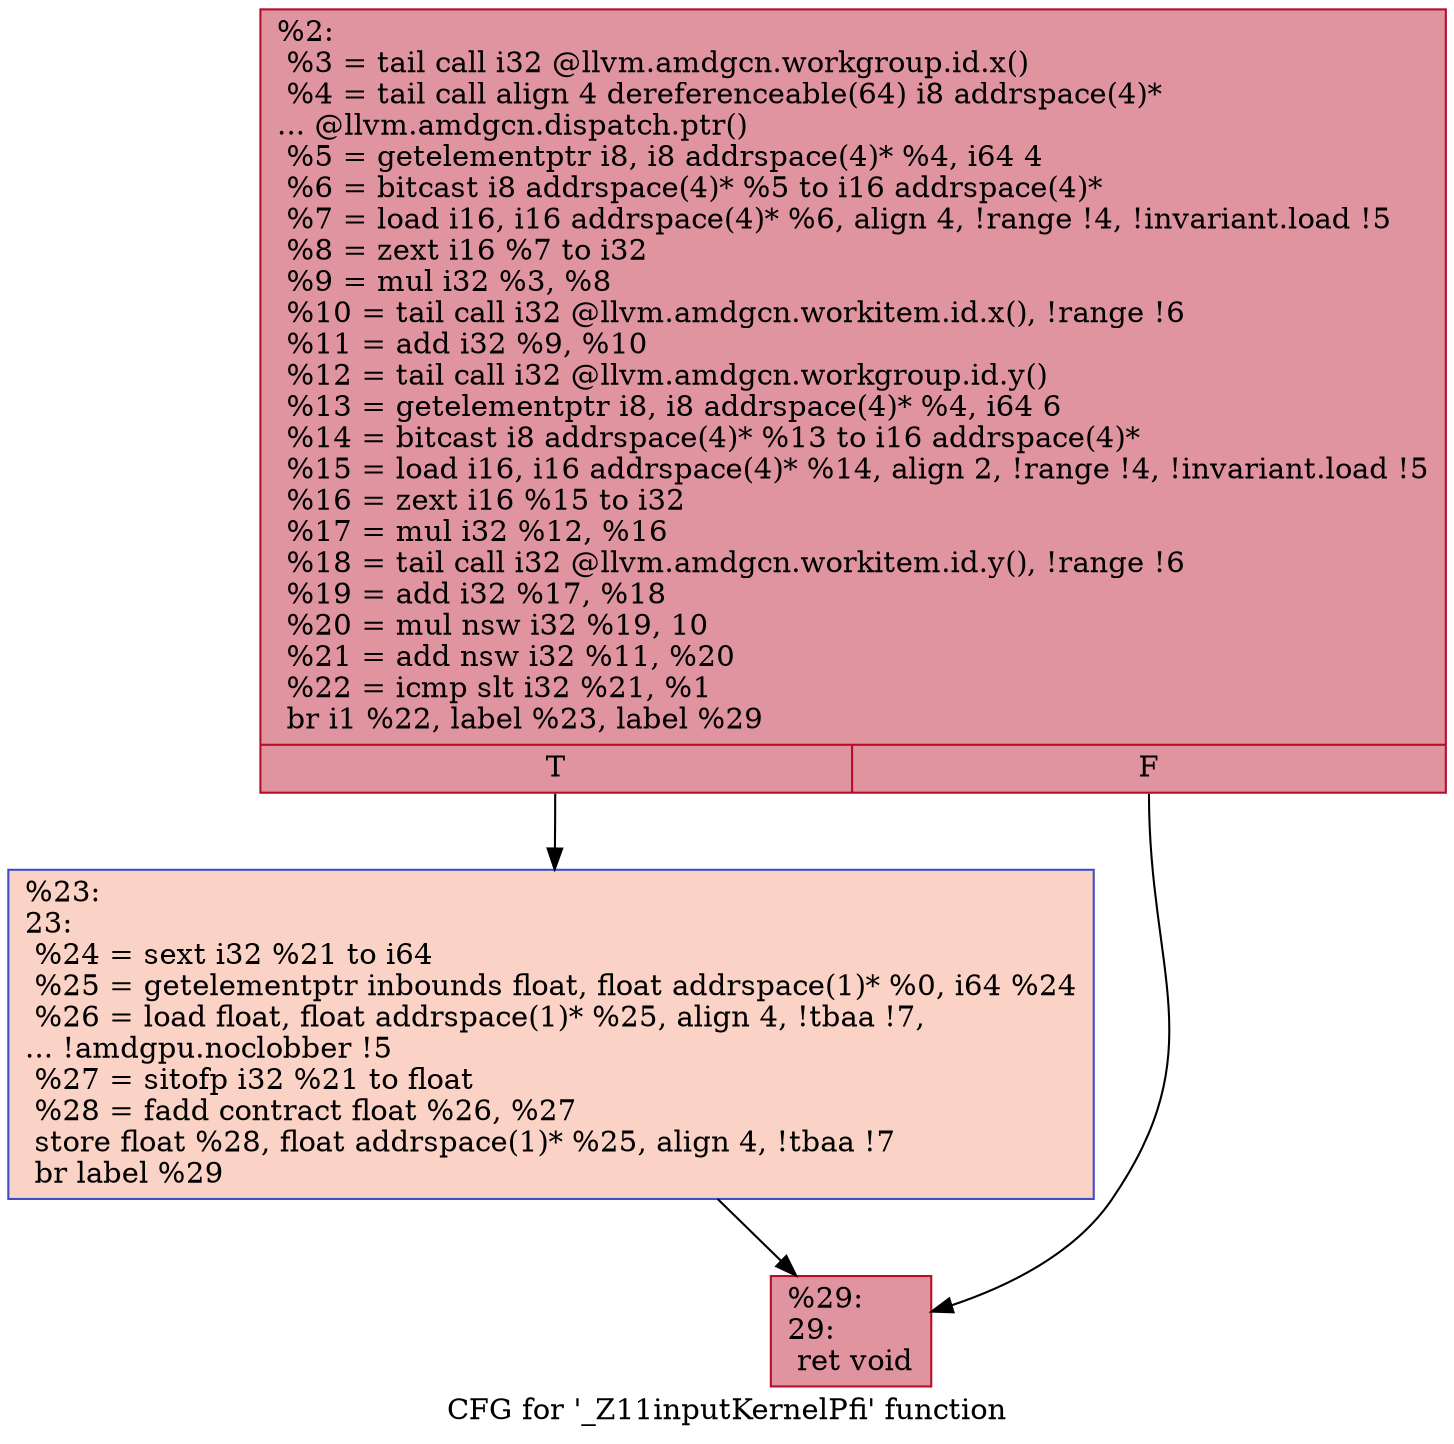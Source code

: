 digraph "CFG for '_Z11inputKernelPfi' function" {
	label="CFG for '_Z11inputKernelPfi' function";

	Node0x598c200 [shape=record,color="#b70d28ff", style=filled, fillcolor="#b70d2870",label="{%2:\l  %3 = tail call i32 @llvm.amdgcn.workgroup.id.x()\l  %4 = tail call align 4 dereferenceable(64) i8 addrspace(4)*\l... @llvm.amdgcn.dispatch.ptr()\l  %5 = getelementptr i8, i8 addrspace(4)* %4, i64 4\l  %6 = bitcast i8 addrspace(4)* %5 to i16 addrspace(4)*\l  %7 = load i16, i16 addrspace(4)* %6, align 4, !range !4, !invariant.load !5\l  %8 = zext i16 %7 to i32\l  %9 = mul i32 %3, %8\l  %10 = tail call i32 @llvm.amdgcn.workitem.id.x(), !range !6\l  %11 = add i32 %9, %10\l  %12 = tail call i32 @llvm.amdgcn.workgroup.id.y()\l  %13 = getelementptr i8, i8 addrspace(4)* %4, i64 6\l  %14 = bitcast i8 addrspace(4)* %13 to i16 addrspace(4)*\l  %15 = load i16, i16 addrspace(4)* %14, align 2, !range !4, !invariant.load !5\l  %16 = zext i16 %15 to i32\l  %17 = mul i32 %12, %16\l  %18 = tail call i32 @llvm.amdgcn.workitem.id.y(), !range !6\l  %19 = add i32 %17, %18\l  %20 = mul nsw i32 %19, 10\l  %21 = add nsw i32 %11, %20\l  %22 = icmp slt i32 %21, %1\l  br i1 %22, label %23, label %29\l|{<s0>T|<s1>F}}"];
	Node0x598c200:s0 -> Node0x598fc70;
	Node0x598c200:s1 -> Node0x598fd00;
	Node0x598fc70 [shape=record,color="#3d50c3ff", style=filled, fillcolor="#f59c7d70",label="{%23:\l23:                                               \l  %24 = sext i32 %21 to i64\l  %25 = getelementptr inbounds float, float addrspace(1)* %0, i64 %24\l  %26 = load float, float addrspace(1)* %25, align 4, !tbaa !7,\l... !amdgpu.noclobber !5\l  %27 = sitofp i32 %21 to float\l  %28 = fadd contract float %26, %27\l  store float %28, float addrspace(1)* %25, align 4, !tbaa !7\l  br label %29\l}"];
	Node0x598fc70 -> Node0x598fd00;
	Node0x598fd00 [shape=record,color="#b70d28ff", style=filled, fillcolor="#b70d2870",label="{%29:\l29:                                               \l  ret void\l}"];
}
